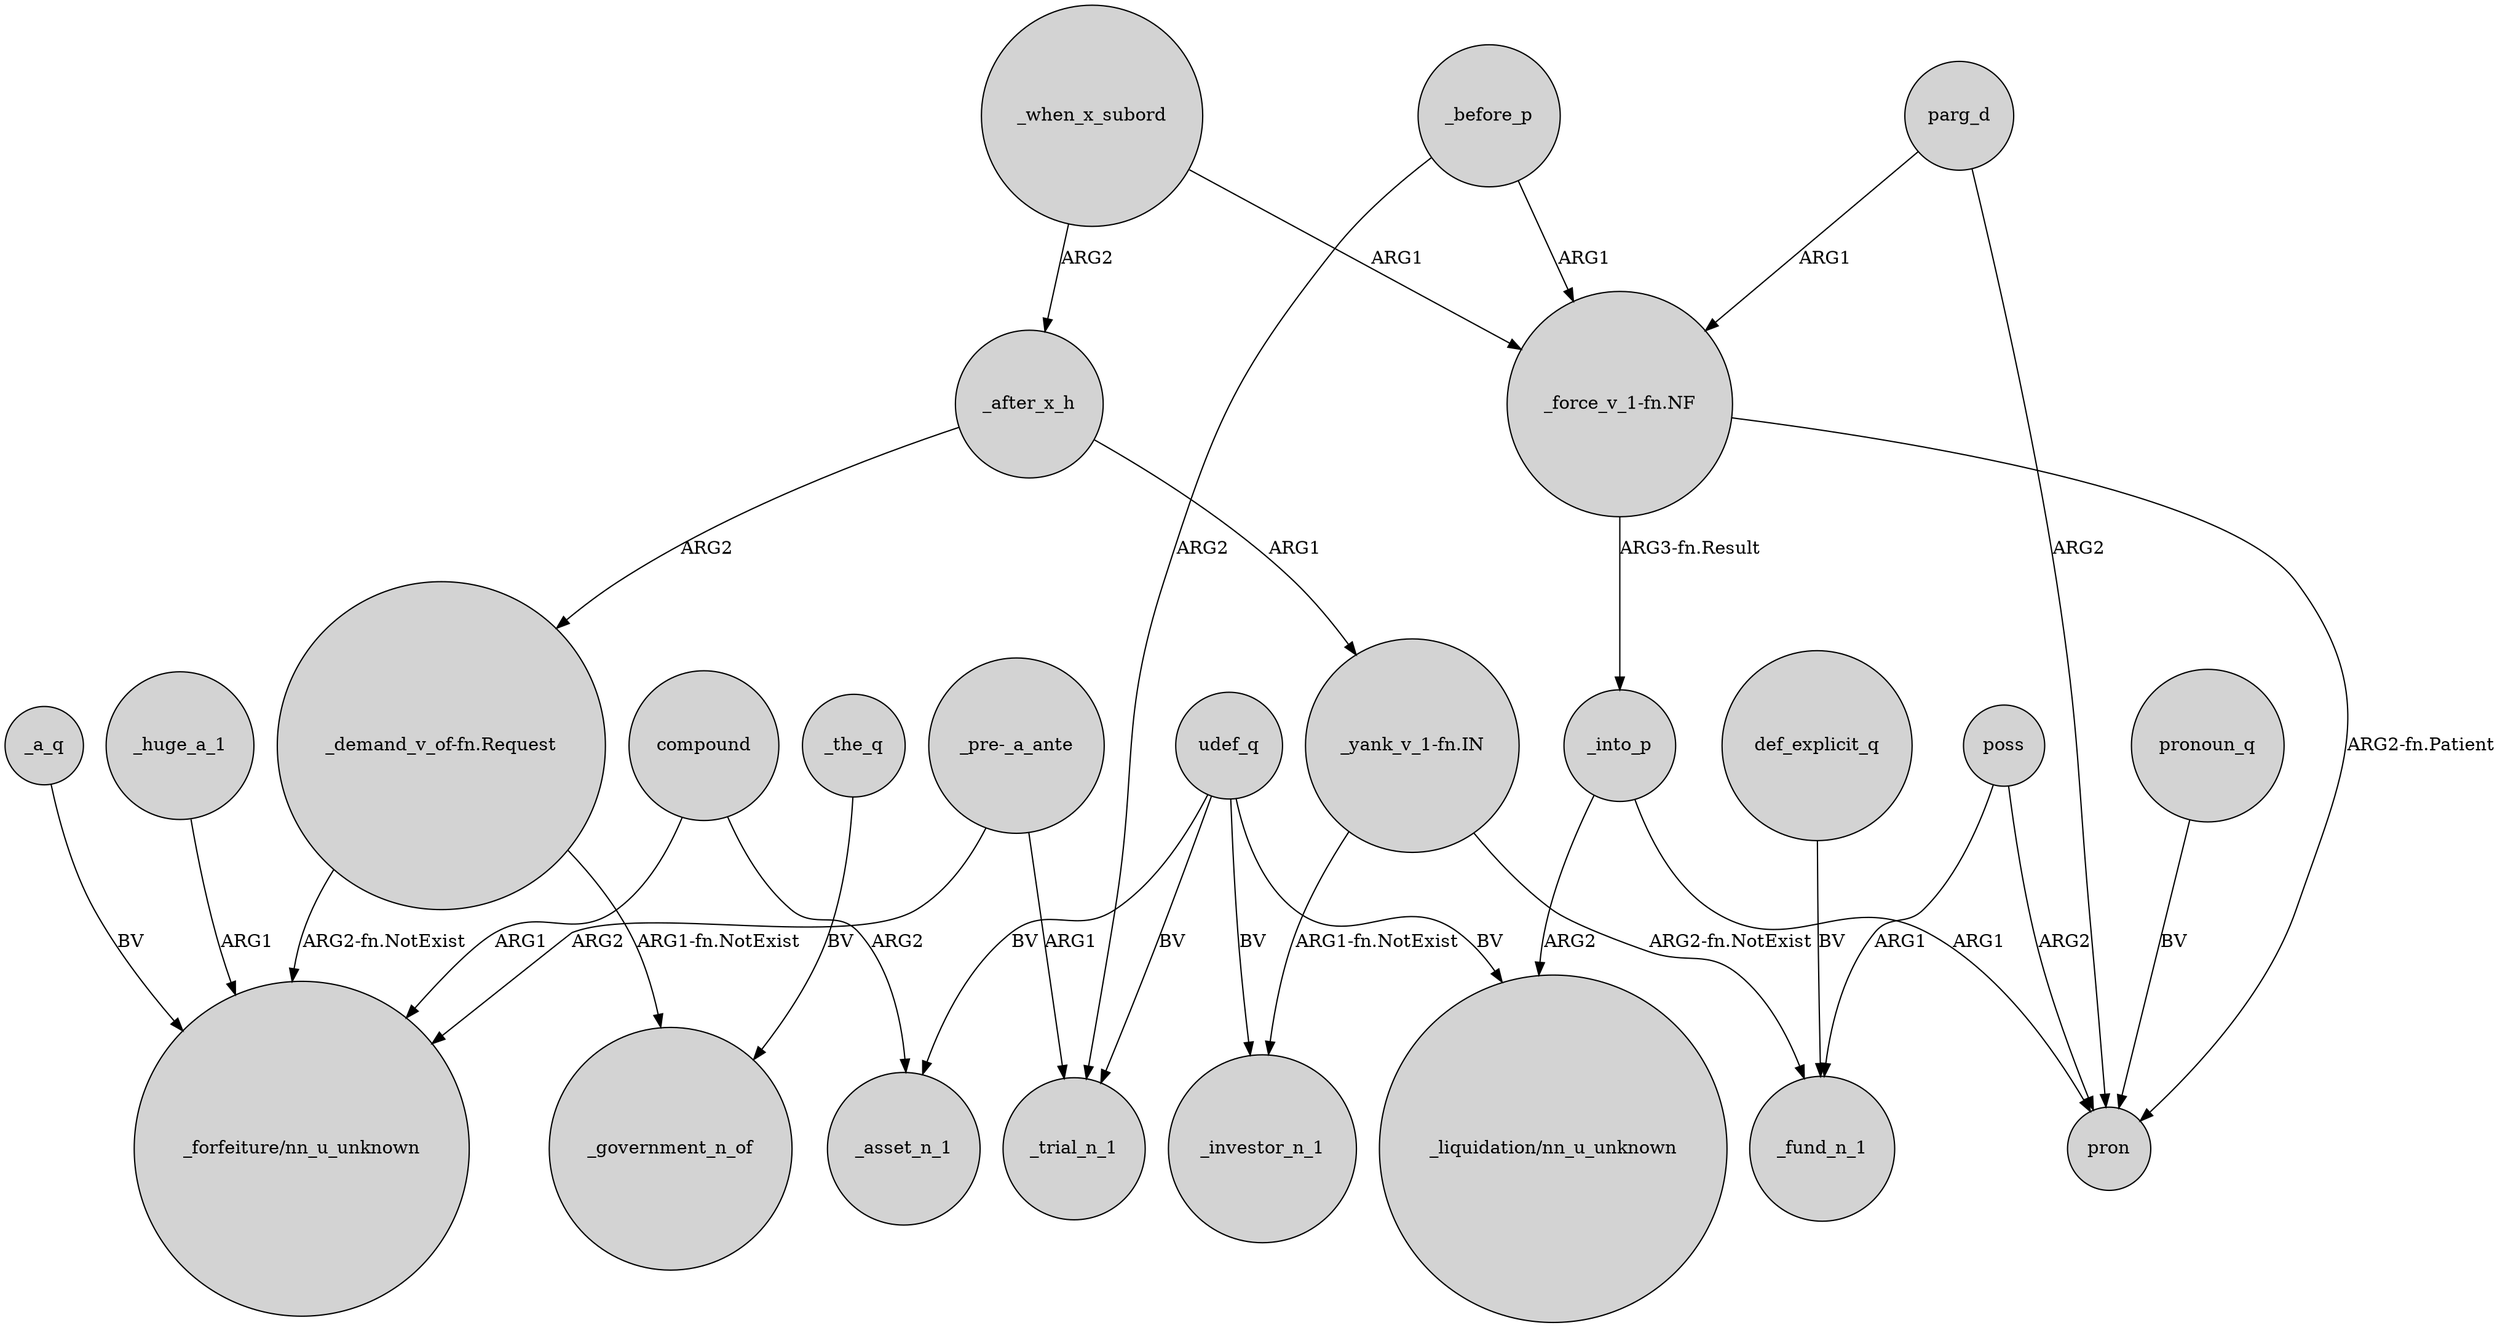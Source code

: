 digraph {
	node [shape=circle style=filled]
	"_yank_v_1-fn.IN" -> _investor_n_1 [label="ARG1-fn.NotExist"]
	"_demand_v_of-fn.Request" -> "_forfeiture/nn_u_unknown" [label="ARG2-fn.NotExist"]
	_when_x_subord -> "_force_v_1-fn.NF" [label=ARG1]
	poss -> pron [label=ARG2]
	udef_q -> _investor_n_1 [label=BV]
	"_force_v_1-fn.NF" -> pron [label="ARG2-fn.Patient"]
	poss -> _fund_n_1 [label=ARG1]
	_after_x_h -> "_yank_v_1-fn.IN" [label=ARG1]
	_a_q -> "_forfeiture/nn_u_unknown" [label=BV]
	def_explicit_q -> _fund_n_1 [label=BV]
	"_pre-_a_ante" -> "_forfeiture/nn_u_unknown" [label=ARG2]
	_after_x_h -> "_demand_v_of-fn.Request" [label=ARG2]
	udef_q -> _asset_n_1 [label=BV]
	udef_q -> "_liquidation/nn_u_unknown" [label=BV]
	parg_d -> pron [label=ARG2]
	"_pre-_a_ante" -> _trial_n_1 [label=ARG1]
	pronoun_q -> pron [label=BV]
	_into_p -> "_liquidation/nn_u_unknown" [label=ARG2]
	compound -> "_forfeiture/nn_u_unknown" [label=ARG1]
	udef_q -> _trial_n_1 [label=BV]
	_huge_a_1 -> "_forfeiture/nn_u_unknown" [label=ARG1]
	parg_d -> "_force_v_1-fn.NF" [label=ARG1]
	_the_q -> _government_n_of [label=BV]
	_when_x_subord -> _after_x_h [label=ARG2]
	"_yank_v_1-fn.IN" -> _fund_n_1 [label="ARG2-fn.NotExist"]
	_before_p -> "_force_v_1-fn.NF" [label=ARG1]
	"_demand_v_of-fn.Request" -> _government_n_of [label="ARG1-fn.NotExist"]
	_before_p -> _trial_n_1 [label=ARG2]
	_into_p -> pron [label=ARG1]
	compound -> _asset_n_1 [label=ARG2]
	"_force_v_1-fn.NF" -> _into_p [label="ARG3-fn.Result"]
}
